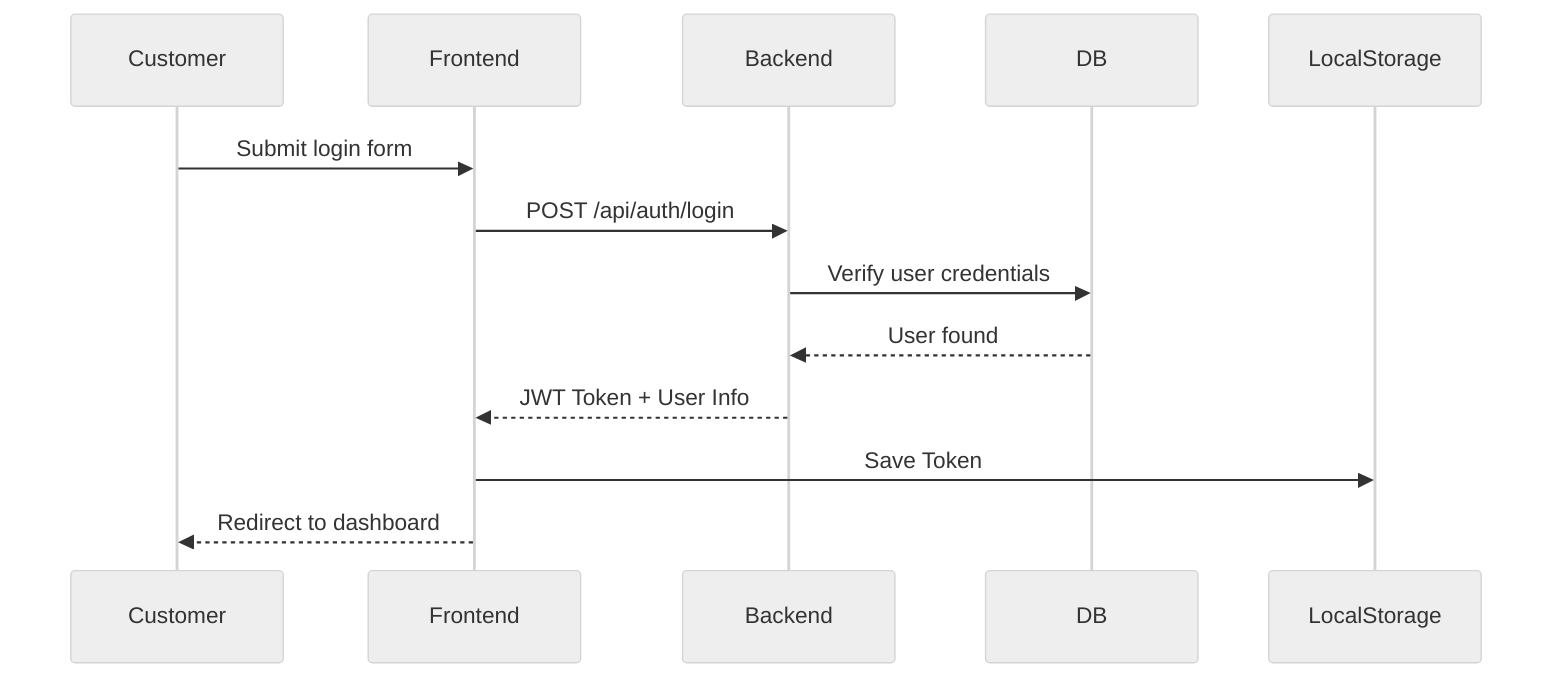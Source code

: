 %%{init: {'theme': 'neutral'}}%%
    sequenceDiagram
    Customer->>Frontend: Submit login form
    Frontend->>Backend: POST /api/auth/login
    Backend->>DB: Verify user credentials
    DB-->>Backend: User found
    Backend-->>Frontend: JWT Token + User Info
    Frontend->>LocalStorage: Save Token
    Frontend-->>Customer: Redirect to dashboard